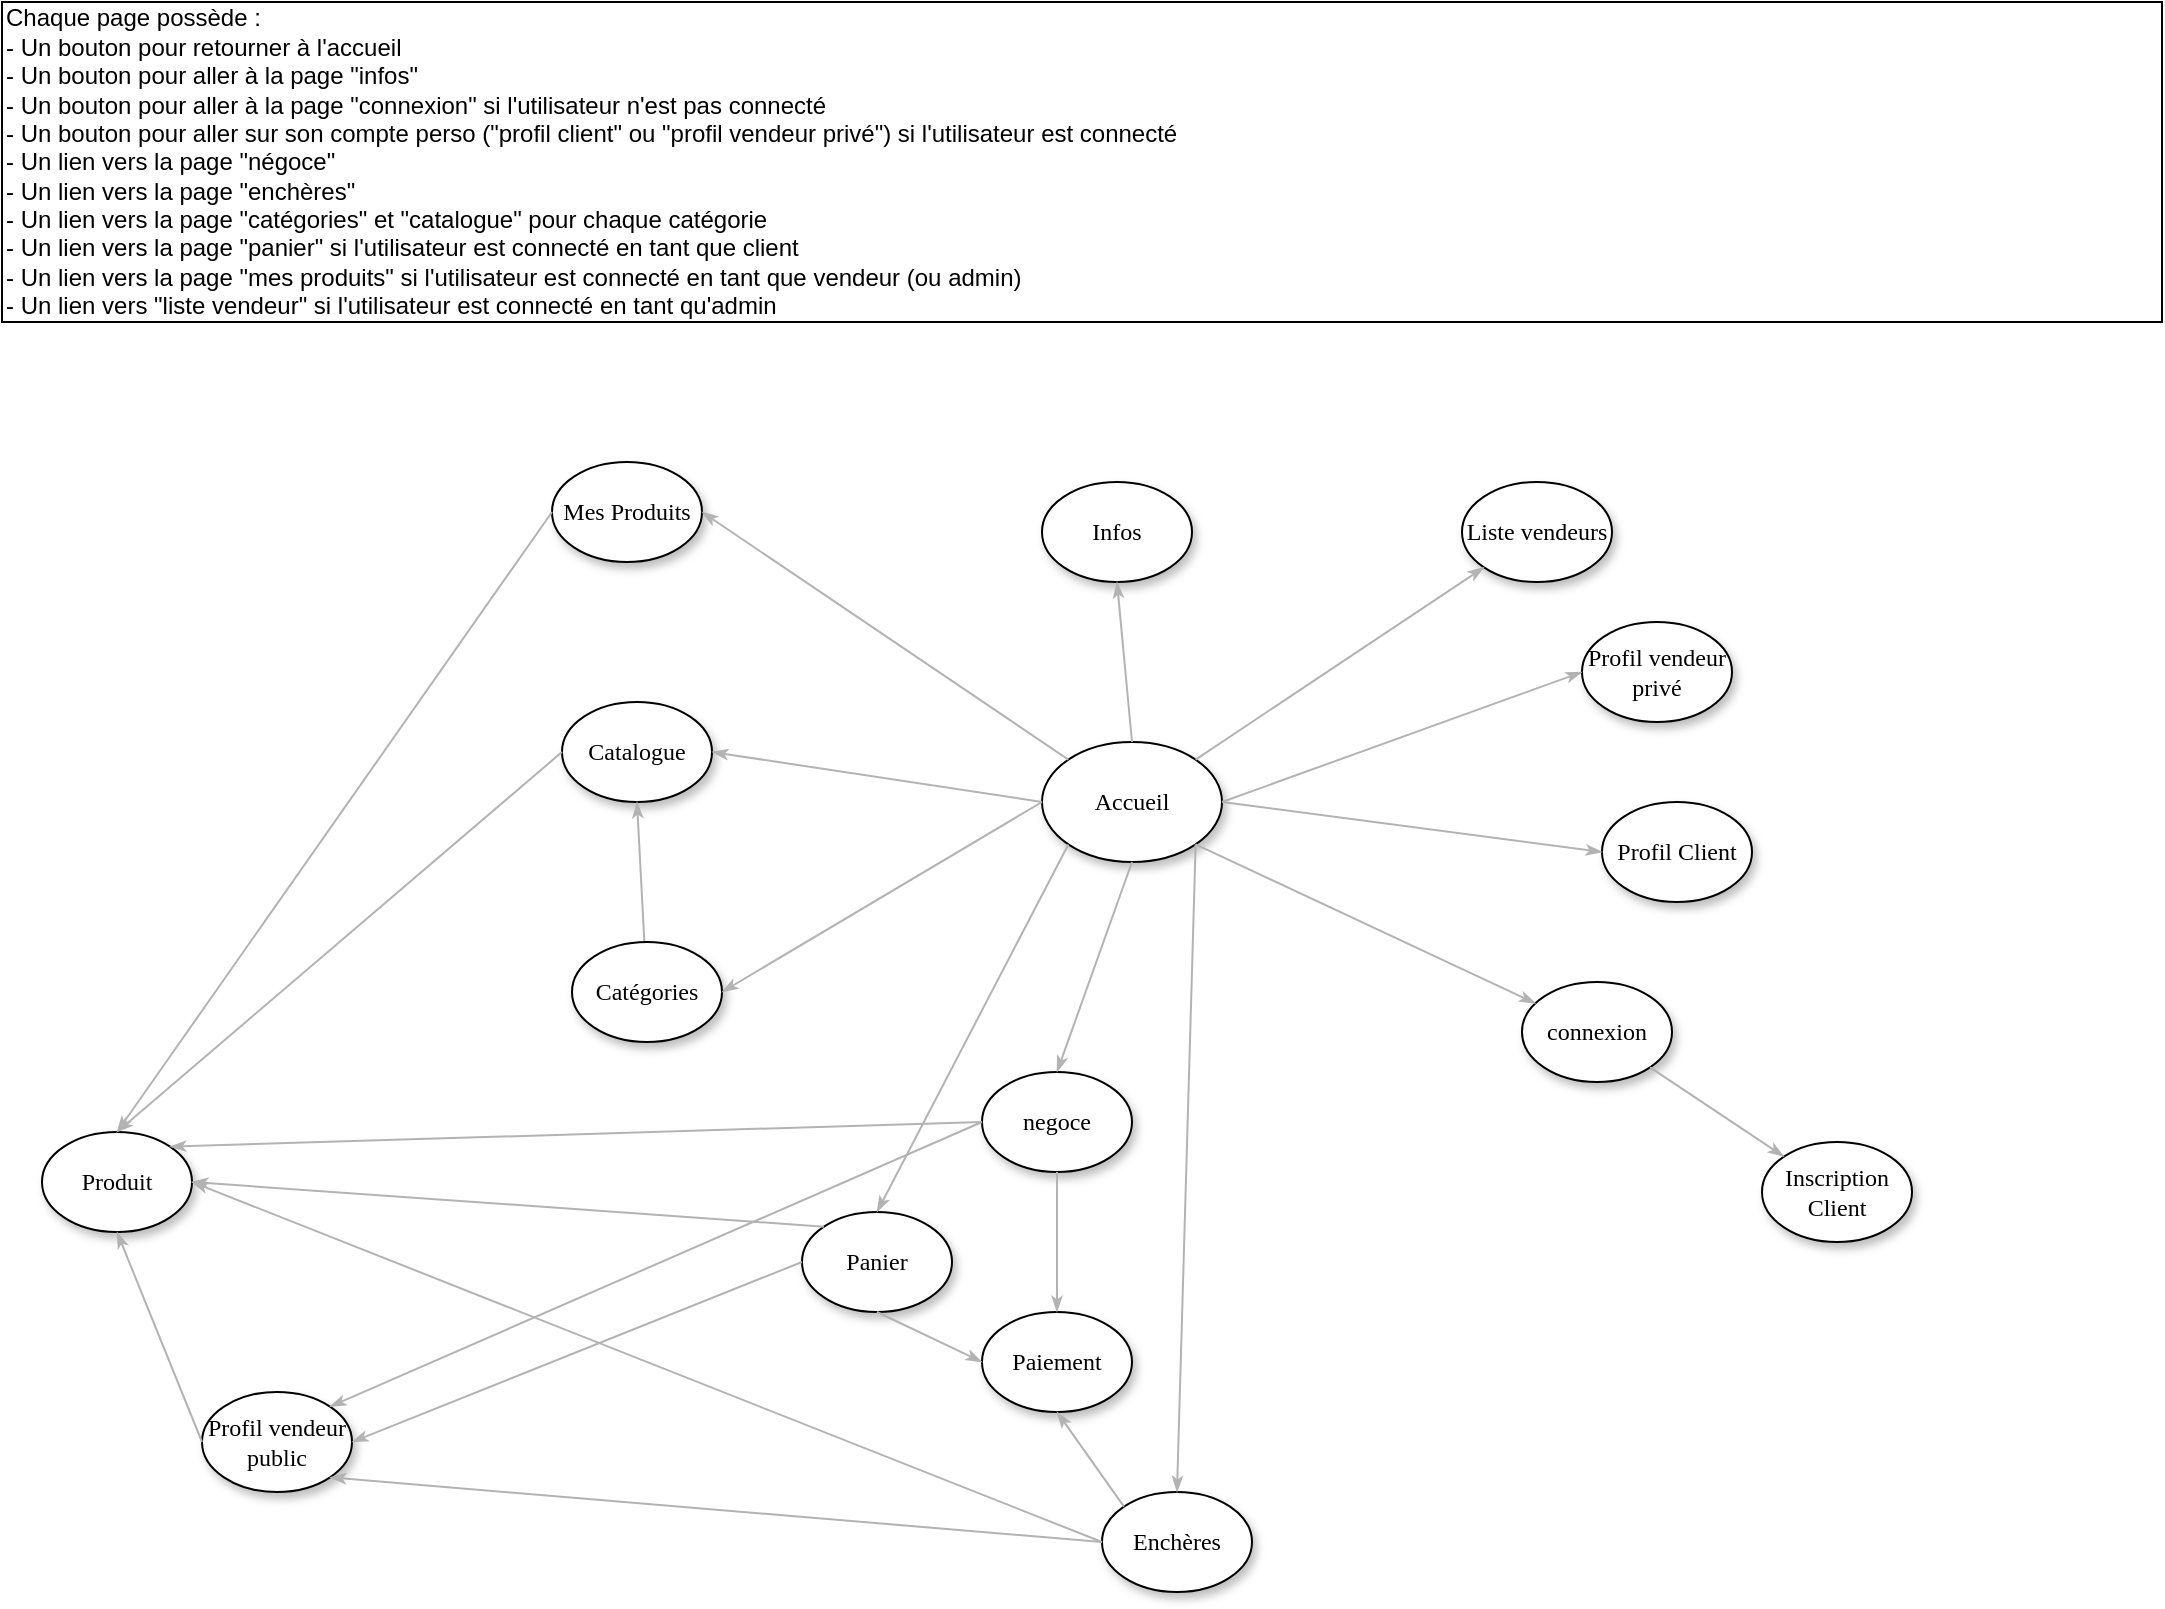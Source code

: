 <mxfile version="12.9.11" type="device"><diagram name="Page-1" id="42789a77-a242-8287-6e28-9cd8cfd52e62"><mxGraphModel dx="1422" dy="766" grid="1" gridSize="10" guides="1" tooltips="1" connect="1" arrows="1" fold="1" page="1" pageScale="1" pageWidth="1100" pageHeight="850" background="#ffffff" math="0" shadow="0"><root><mxCell id="0"/><mxCell id="1" parent="0"/><mxCell id="1ea317790d2ca983-1" value="Accueil" style="ellipse;whiteSpace=wrap;html=1;rounded=0;shadow=1;comic=0;labelBackgroundColor=none;strokeWidth=1;fontFamily=Verdana;fontSize=12;align=center;" parent="1" vertex="1"><mxGeometry x="530" y="375" width="90" height="60" as="geometry"/></mxCell><mxCell id="1ea317790d2ca983-2" value="&lt;span&gt;Catalogue&lt;/span&gt;" style="ellipse;whiteSpace=wrap;html=1;rounded=0;shadow=1;comic=0;labelBackgroundColor=none;strokeWidth=1;fontFamily=Verdana;fontSize=12;align=center;" parent="1" vertex="1"><mxGeometry x="290" y="355" width="75" height="50" as="geometry"/></mxCell><mxCell id="1ea317790d2ca983-3" value="Enchères" style="ellipse;whiteSpace=wrap;html=1;rounded=0;shadow=1;comic=0;labelBackgroundColor=none;strokeWidth=1;fontFamily=Verdana;fontSize=12;align=center;" parent="1" vertex="1"><mxGeometry x="560" y="750" width="75" height="50" as="geometry"/></mxCell><mxCell id="1ea317790d2ca983-4" value="&lt;span&gt;negoce&lt;/span&gt;" style="ellipse;whiteSpace=wrap;html=1;rounded=0;shadow=1;comic=0;labelBackgroundColor=none;strokeWidth=1;fontFamily=Verdana;fontSize=12;align=center;" parent="1" vertex="1"><mxGeometry x="500" y="540" width="75" height="50" as="geometry"/></mxCell><mxCell id="1ea317790d2ca983-6" value="&lt;span&gt;Panier&lt;/span&gt;" style="ellipse;whiteSpace=wrap;html=1;rounded=0;shadow=1;comic=0;labelBackgroundColor=none;strokeWidth=1;fontFamily=Verdana;fontSize=12;align=center;" parent="1" vertex="1"><mxGeometry x="410" y="610" width="75" height="50" as="geometry"/></mxCell><mxCell id="1ea317790d2ca983-7" value="&lt;span&gt;connexion&lt;/span&gt;" style="ellipse;whiteSpace=wrap;html=1;rounded=0;shadow=1;comic=0;labelBackgroundColor=none;strokeWidth=1;fontFamily=Verdana;fontSize=12;align=center;" parent="1" vertex="1"><mxGeometry x="770" y="495" width="75" height="50" as="geometry"/></mxCell><mxCell id="1ea317790d2ca983-19" value="" style="edgeStyle=none;rounded=1;html=1;labelBackgroundColor=none;startArrow=none;startFill=0;startSize=5;endArrow=classicThin;endFill=1;endSize=5;jettySize=auto;orthogonalLoop=1;strokeColor=#B3B3B3;strokeWidth=1;fontFamily=Verdana;fontSize=12;entryX=0.5;entryY=1;entryDx=0;entryDy=0;" parent="1" source="1ea317790d2ca983-9" target="1ea317790d2ca983-2" edge="1"><mxGeometry x="0.237" y="13" relative="1" as="geometry"><mxPoint x="268" y="325" as="targetPoint"/><mxPoint as="offset"/></mxGeometry></mxCell><mxCell id="1ea317790d2ca983-9" value="Catégories" style="ellipse;whiteSpace=wrap;html=1;rounded=0;shadow=1;comic=0;labelBackgroundColor=none;strokeWidth=1;fontFamily=Verdana;fontSize=12;align=center;" parent="1" vertex="1"><mxGeometry x="295" y="475" width="75" height="50" as="geometry"/></mxCell><mxCell id="xd4851X2JCczTv_Flin6-4" value="&lt;span&gt;Infos&lt;/span&gt;" style="ellipse;whiteSpace=wrap;html=1;rounded=0;shadow=1;comic=0;labelBackgroundColor=none;strokeWidth=1;fontFamily=Verdana;fontSize=12;align=center;" vertex="1" parent="1"><mxGeometry x="530" y="245" width="75" height="50" as="geometry"/></mxCell><mxCell id="xd4851X2JCczTv_Flin6-5" value="&lt;span&gt;Inscription Client&lt;/span&gt;" style="ellipse;whiteSpace=wrap;html=1;rounded=0;shadow=1;comic=0;labelBackgroundColor=none;strokeWidth=1;fontFamily=Verdana;fontSize=12;align=center;" vertex="1" parent="1"><mxGeometry x="890" y="575" width="75" height="50" as="geometry"/></mxCell><mxCell id="xd4851X2JCczTv_Flin6-6" value="&lt;span&gt;Liste vendeurs&lt;/span&gt;" style="ellipse;whiteSpace=wrap;html=1;rounded=0;shadow=1;comic=0;labelBackgroundColor=none;strokeWidth=1;fontFamily=Verdana;fontSize=12;align=center;" vertex="1" parent="1"><mxGeometry x="740" y="245" width="75" height="50" as="geometry"/></mxCell><mxCell id="xd4851X2JCczTv_Flin6-7" value="&lt;span&gt;Mes Produits&lt;/span&gt;" style="ellipse;whiteSpace=wrap;html=1;rounded=0;shadow=1;comic=0;labelBackgroundColor=none;strokeWidth=1;fontFamily=Verdana;fontSize=12;align=center;" vertex="1" parent="1"><mxGeometry x="285" y="235" width="75" height="50" as="geometry"/></mxCell><mxCell id="xd4851X2JCczTv_Flin6-8" value="&lt;span&gt;Paiement&lt;/span&gt;" style="ellipse;whiteSpace=wrap;html=1;rounded=0;shadow=1;comic=0;labelBackgroundColor=none;strokeWidth=1;fontFamily=Verdana;fontSize=12;align=center;" vertex="1" parent="1"><mxGeometry x="500" y="660" width="75" height="50" as="geometry"/></mxCell><mxCell id="xd4851X2JCczTv_Flin6-9" value="&lt;span&gt;Produit&lt;/span&gt;" style="ellipse;whiteSpace=wrap;html=1;rounded=0;shadow=1;comic=0;labelBackgroundColor=none;strokeWidth=1;fontFamily=Verdana;fontSize=12;align=center;" vertex="1" parent="1"><mxGeometry x="30" y="570" width="75" height="50" as="geometry"/></mxCell><mxCell id="xd4851X2JCczTv_Flin6-10" value="&lt;span&gt;Profil Client&lt;/span&gt;" style="ellipse;whiteSpace=wrap;html=1;rounded=0;shadow=1;comic=0;labelBackgroundColor=none;strokeWidth=1;fontFamily=Verdana;fontSize=12;align=center;" vertex="1" parent="1"><mxGeometry x="810" y="405" width="75" height="50" as="geometry"/></mxCell><mxCell id="xd4851X2JCczTv_Flin6-11" value="&lt;span&gt;Profil vendeur public&lt;/span&gt;" style="ellipse;whiteSpace=wrap;html=1;rounded=0;shadow=1;comic=0;labelBackgroundColor=none;strokeWidth=1;fontFamily=Verdana;fontSize=12;align=center;" vertex="1" parent="1"><mxGeometry x="110" y="700" width="75" height="50" as="geometry"/></mxCell><mxCell id="xd4851X2JCczTv_Flin6-12" value="&lt;span&gt;Profil vendeur privé&lt;/span&gt;" style="ellipse;whiteSpace=wrap;html=1;rounded=0;shadow=1;comic=0;labelBackgroundColor=none;strokeWidth=1;fontFamily=Verdana;fontSize=12;align=center;" vertex="1" parent="1"><mxGeometry x="800" y="315" width="75" height="50" as="geometry"/></mxCell><mxCell id="xd4851X2JCczTv_Flin6-31" value="Chaque page possède :&amp;nbsp;&lt;br&gt;- Un bouton pour retourner à l'accueil&lt;br&gt;- Un bouton pour aller à la page &quot;infos&quot;&lt;br&gt;- Un bouton pour aller à la page &quot;connexion&quot; si l'utilisateur n'est pas connecté&lt;br&gt;- Un bouton pour aller sur son compte perso (&quot;profil client&quot; ou &quot;profil vendeur privé&quot;) si l'utilisateur est connecté&lt;br&gt;- Un lien vers la page &quot;négoce&quot;&lt;br&gt;- Un lien vers la page &quot;enchères&quot;&lt;br&gt;- Un lien vers la page &quot;catégories&quot; et &quot;catalogue&quot; pour chaque catégorie&lt;br&gt;- Un lien vers la page &quot;panier&quot; si l'utilisateur est connecté en tant que client&lt;br&gt;- Un lien vers la page &quot;mes produits&quot; si l'utilisateur est connecté en tant que vendeur (ou admin)&lt;br&gt;- Un lien vers &quot;liste vendeur&quot; si l'utilisateur est connecté en tant qu'admin" style="rounded=0;whiteSpace=wrap;html=1;labelPosition=center;verticalLabelPosition=middle;align=left;verticalAlign=middle;" vertex="1" parent="1"><mxGeometry x="10" y="5" width="1080" height="160" as="geometry"/></mxCell><mxCell id="xd4851X2JCczTv_Flin6-34" value="" style="edgeStyle=none;rounded=1;html=1;labelBackgroundColor=none;startArrow=none;startFill=0;startSize=5;endArrow=classicThin;endFill=1;endSize=5;jettySize=auto;orthogonalLoop=1;strokeColor=#B3B3B3;strokeWidth=1;fontFamily=Verdana;fontSize=12;entryX=0.5;entryY=0;entryDx=0;entryDy=0;exitX=0;exitY=1;exitDx=0;exitDy=0;" edge="1" parent="1" source="1ea317790d2ca983-1" target="1ea317790d2ca983-6"><mxGeometry x="0.237" y="13" relative="1" as="geometry"><mxPoint x="490" y="495" as="sourcePoint"/><mxPoint x="490" y="615" as="targetPoint"/><mxPoint as="offset"/></mxGeometry></mxCell><mxCell id="xd4851X2JCczTv_Flin6-35" value="" style="edgeStyle=none;rounded=1;html=1;labelBackgroundColor=none;startArrow=none;startFill=0;startSize=5;endArrow=classicThin;endFill=1;endSize=5;jettySize=auto;orthogonalLoop=1;strokeColor=#B3B3B3;strokeWidth=1;fontFamily=Verdana;fontSize=12;entryX=0;entryY=0.5;entryDx=0;entryDy=0;exitX=0.5;exitY=1;exitDx=0;exitDy=0;" edge="1" parent="1" source="1ea317790d2ca983-6" target="xd4851X2JCczTv_Flin6-8"><mxGeometry x="0.237" y="13" relative="1" as="geometry"><mxPoint x="585" y="445" as="sourcePoint"/><mxPoint x="585" y="615" as="targetPoint"/><mxPoint as="offset"/></mxGeometry></mxCell><mxCell id="xd4851X2JCczTv_Flin6-36" value="" style="edgeStyle=none;rounded=1;html=1;labelBackgroundColor=none;startArrow=none;startFill=0;startSize=5;endArrow=classicThin;endFill=1;endSize=5;jettySize=auto;orthogonalLoop=1;strokeColor=#B3B3B3;strokeWidth=1;fontFamily=Verdana;fontSize=12;entryX=1;entryY=0.5;entryDx=0;entryDy=0;exitX=0;exitY=0.5;exitDx=0;exitDy=0;" edge="1" parent="1" source="1ea317790d2ca983-1" target="1ea317790d2ca983-9"><mxGeometry x="0.237" y="13" relative="1" as="geometry"><mxPoint x="370" y="450" as="sourcePoint"/><mxPoint x="370" y="360" as="targetPoint"/><mxPoint as="offset"/></mxGeometry></mxCell><mxCell id="xd4851X2JCczTv_Flin6-37" value="" style="edgeStyle=none;rounded=1;html=1;labelBackgroundColor=none;startArrow=none;startFill=0;startSize=5;endArrow=classicThin;endFill=1;endSize=5;jettySize=auto;orthogonalLoop=1;strokeColor=#B3B3B3;strokeWidth=1;fontFamily=Verdana;fontSize=12;entryX=1;entryY=0.5;entryDx=0;entryDy=0;exitX=0;exitY=0.5;exitDx=0;exitDy=0;" edge="1" parent="1" source="1ea317790d2ca983-1" target="1ea317790d2ca983-2"><mxGeometry x="0.237" y="13" relative="1" as="geometry"><mxPoint x="537.5" y="325" as="sourcePoint"/><mxPoint x="312.5" y="380" as="targetPoint"/><mxPoint as="offset"/></mxGeometry></mxCell><mxCell id="xd4851X2JCczTv_Flin6-38" value="" style="edgeStyle=none;rounded=1;html=1;labelBackgroundColor=none;startArrow=none;startFill=0;startSize=5;endArrow=classicThin;endFill=1;endSize=5;jettySize=auto;orthogonalLoop=1;strokeColor=#B3B3B3;strokeWidth=1;fontFamily=Verdana;fontSize=12;entryX=0.5;entryY=0;entryDx=0;entryDy=0;exitX=0;exitY=0.5;exitDx=0;exitDy=0;" edge="1" parent="1" source="1ea317790d2ca983-2" target="xd4851X2JCczTv_Flin6-9"><mxGeometry x="0.237" y="13" relative="1" as="geometry"><mxPoint x="150" y="395" as="sourcePoint"/><mxPoint x="150" y="305" as="targetPoint"/><mxPoint as="offset"/></mxGeometry></mxCell><mxCell id="xd4851X2JCczTv_Flin6-40" value="" style="edgeStyle=none;rounded=1;html=1;labelBackgroundColor=none;startArrow=none;startFill=0;startSize=5;endArrow=classicThin;endFill=1;endSize=5;jettySize=auto;orthogonalLoop=1;strokeColor=#B3B3B3;strokeWidth=1;fontFamily=Verdana;fontSize=12;entryX=0;entryY=1;entryDx=0;entryDy=0;exitX=1;exitY=0;exitDx=0;exitDy=0;" edge="1" parent="1" source="1ea317790d2ca983-1" target="xd4851X2JCczTv_Flin6-6"><mxGeometry x="0.237" y="13" relative="1" as="geometry"><mxPoint x="710" y="385" as="sourcePoint"/><mxPoint x="710" y="305" as="targetPoint"/><mxPoint as="offset"/></mxGeometry></mxCell><mxCell id="xd4851X2JCczTv_Flin6-41" value="" style="edgeStyle=none;rounded=1;html=1;labelBackgroundColor=none;startArrow=none;startFill=0;startSize=5;endArrow=classicThin;endFill=1;endSize=5;jettySize=auto;orthogonalLoop=1;strokeColor=#B3B3B3;strokeWidth=1;fontFamily=Verdana;fontSize=12;exitX=1;exitY=0.5;exitDx=0;exitDy=0;entryX=0;entryY=0.5;entryDx=0;entryDy=0;" edge="1" parent="1" source="1ea317790d2ca983-1" target="xd4851X2JCczTv_Flin6-10"><mxGeometry x="0.237" y="13" relative="1" as="geometry"><mxPoint x="690.0" y="419.987" as="sourcePoint"/><mxPoint x="720" y="435" as="targetPoint"/><mxPoint as="offset"/></mxGeometry></mxCell><mxCell id="xd4851X2JCczTv_Flin6-42" value="" style="edgeStyle=none;rounded=1;html=1;labelBackgroundColor=none;startArrow=none;startFill=0;startSize=5;endArrow=classicThin;endFill=1;endSize=5;jettySize=auto;orthogonalLoop=1;strokeColor=#B3B3B3;strokeWidth=1;fontFamily=Verdana;fontSize=12;entryX=1;entryY=0.5;entryDx=0;entryDy=0;exitX=0;exitY=0.5;exitDx=0;exitDy=0;" edge="1" parent="1" source="1ea317790d2ca983-6" target="xd4851X2JCczTv_Flin6-11"><mxGeometry x="0.237" y="13" relative="1" as="geometry"><mxPoint x="375" y="632.5" as="sourcePoint"/><mxPoint x="150" y="547.5" as="targetPoint"/><mxPoint as="offset"/></mxGeometry></mxCell><mxCell id="xd4851X2JCczTv_Flin6-43" value="" style="edgeStyle=none;rounded=1;html=1;labelBackgroundColor=none;startArrow=none;startFill=0;startSize=5;endArrow=classicThin;endFill=1;endSize=5;jettySize=auto;orthogonalLoop=1;strokeColor=#B3B3B3;strokeWidth=1;fontFamily=Verdana;fontSize=12;exitX=0;exitY=0.5;exitDx=0;exitDy=0;entryX=0.5;entryY=1;entryDx=0;entryDy=0;" edge="1" parent="1" source="xd4851X2JCczTv_Flin6-11" target="xd4851X2JCczTv_Flin6-9"><mxGeometry x="0.237" y="13" relative="1" as="geometry"><mxPoint x="362.5" y="595" as="sourcePoint"/><mxPoint x="140" y="615" as="targetPoint"/><mxPoint as="offset"/></mxGeometry></mxCell><mxCell id="xd4851X2JCczTv_Flin6-44" value="" style="edgeStyle=none;rounded=1;html=1;labelBackgroundColor=none;startArrow=none;startFill=0;startSize=5;endArrow=classicThin;endFill=1;endSize=5;jettySize=auto;orthogonalLoop=1;strokeColor=#B3B3B3;strokeWidth=1;fontFamily=Verdana;fontSize=12;entryX=0;entryY=0.5;entryDx=0;entryDy=0;exitX=1;exitY=0.5;exitDx=0;exitDy=0;" edge="1" parent="1" source="1ea317790d2ca983-1" target="xd4851X2JCczTv_Flin6-12"><mxGeometry x="0.237" y="13" relative="1" as="geometry"><mxPoint x="810" y="485" as="sourcePoint"/><mxPoint x="630" y="485" as="targetPoint"/><mxPoint as="offset"/></mxGeometry></mxCell><mxCell id="xd4851X2JCczTv_Flin6-45" value="" style="edgeStyle=none;rounded=1;html=1;labelBackgroundColor=none;startArrow=none;startFill=0;startSize=5;endArrow=classicThin;endFill=1;endSize=5;jettySize=auto;orthogonalLoop=1;strokeColor=#B3B3B3;strokeWidth=1;fontFamily=Verdana;fontSize=12;entryX=0.5;entryY=0;entryDx=0;entryDy=0;exitX=0.5;exitY=1;exitDx=0;exitDy=0;" edge="1" parent="1" source="1ea317790d2ca983-1" target="1ea317790d2ca983-4"><mxGeometry x="0.237" y="13" relative="1" as="geometry"><mxPoint x="553.18" y="436.213" as="sourcePoint"/><mxPoint x="407.5" y="585" as="targetPoint"/><mxPoint as="offset"/></mxGeometry></mxCell><mxCell id="xd4851X2JCczTv_Flin6-46" value="" style="edgeStyle=none;rounded=1;html=1;labelBackgroundColor=none;startArrow=none;startFill=0;startSize=5;endArrow=classicThin;endFill=1;endSize=5;jettySize=auto;orthogonalLoop=1;strokeColor=#B3B3B3;strokeWidth=1;fontFamily=Verdana;fontSize=12;entryX=0.5;entryY=0;entryDx=0;entryDy=0;exitX=1;exitY=1;exitDx=0;exitDy=0;" edge="1" parent="1" source="1ea317790d2ca983-1" target="1ea317790d2ca983-3"><mxGeometry x="0.237" y="13" relative="1" as="geometry"><mxPoint x="585" y="445" as="sourcePoint"/><mxPoint x="585" y="575" as="targetPoint"/><mxPoint as="offset"/></mxGeometry></mxCell><mxCell id="xd4851X2JCczTv_Flin6-47" value="" style="edgeStyle=none;rounded=1;html=1;labelBackgroundColor=none;startArrow=none;startFill=0;startSize=5;endArrow=classicThin;endFill=1;endSize=5;jettySize=auto;orthogonalLoop=1;strokeColor=#B3B3B3;strokeWidth=1;fontFamily=Verdana;fontSize=12;entryX=0.5;entryY=0;entryDx=0;entryDy=0;exitX=0.5;exitY=1;exitDx=0;exitDy=0;" edge="1" parent="1" source="1ea317790d2ca983-4" target="xd4851X2JCczTv_Flin6-8"><mxGeometry x="0.237" y="13" relative="1" as="geometry"><mxPoint x="537.5" y="645" as="sourcePoint"/><mxPoint x="510" y="785" as="targetPoint"/><mxPoint as="offset"/></mxGeometry></mxCell><mxCell id="xd4851X2JCczTv_Flin6-48" value="" style="edgeStyle=none;rounded=1;html=1;labelBackgroundColor=none;startArrow=none;startFill=0;startSize=5;endArrow=classicThin;endFill=1;endSize=5;jettySize=auto;orthogonalLoop=1;strokeColor=#B3B3B3;strokeWidth=1;fontFamily=Verdana;fontSize=12;entryX=0.5;entryY=1;entryDx=0;entryDy=0;exitX=0;exitY=0;exitDx=0;exitDy=0;" edge="1" parent="1" source="1ea317790d2ca983-3" target="xd4851X2JCczTv_Flin6-8"><mxGeometry x="0.237" y="13" relative="1" as="geometry"><mxPoint x="531.162" y="627.796" as="sourcePoint"/><mxPoint x="433.838" y="742.204" as="targetPoint"/><mxPoint as="offset"/></mxGeometry></mxCell><mxCell id="xd4851X2JCczTv_Flin6-50" value="" style="edgeStyle=none;rounded=1;html=1;labelBackgroundColor=none;startArrow=none;startFill=0;startSize=5;endArrow=classicThin;endFill=1;endSize=5;jettySize=auto;orthogonalLoop=1;strokeColor=#B3B3B3;strokeWidth=1;fontFamily=Verdana;fontSize=12;exitX=1;exitY=1;exitDx=0;exitDy=0;" edge="1" parent="1" source="1ea317790d2ca983-1" target="1ea317790d2ca983-7"><mxGeometry x="0.237" y="13" relative="1" as="geometry"><mxPoint x="665" y="450" as="sourcePoint"/><mxPoint x="740" y="590" as="targetPoint"/><mxPoint as="offset"/></mxGeometry></mxCell><mxCell id="xd4851X2JCczTv_Flin6-51" value="" style="edgeStyle=none;rounded=1;html=1;labelBackgroundColor=none;startArrow=none;startFill=0;startSize=5;endArrow=classicThin;endFill=1;endSize=5;jettySize=auto;orthogonalLoop=1;strokeColor=#B3B3B3;strokeWidth=1;fontFamily=Verdana;fontSize=12;exitX=1;exitY=1;exitDx=0;exitDy=0;entryX=0;entryY=0;entryDx=0;entryDy=0;" edge="1" parent="1" source="1ea317790d2ca983-7" target="xd4851X2JCczTv_Flin6-5"><mxGeometry x="0.237" y="13" relative="1" as="geometry"><mxPoint x="800.0" y="635.003" as="sourcePoint"/><mxPoint x="969.923" y="714.488" as="targetPoint"/><mxPoint as="offset"/></mxGeometry></mxCell><mxCell id="xd4851X2JCczTv_Flin6-52" value="" style="edgeStyle=none;rounded=1;html=1;labelBackgroundColor=none;startArrow=none;startFill=0;startSize=5;endArrow=classicThin;endFill=1;endSize=5;jettySize=auto;orthogonalLoop=1;strokeColor=#B3B3B3;strokeWidth=1;fontFamily=Verdana;fontSize=12;entryX=1;entryY=0.5;entryDx=0;entryDy=0;exitX=0;exitY=0;exitDx=0;exitDy=0;" edge="1" parent="1" source="1ea317790d2ca983-6" target="xd4851X2JCczTv_Flin6-9"><mxGeometry x="0.237" y="13" relative="1" as="geometry"><mxPoint x="285" y="545" as="sourcePoint"/><mxPoint x="170" y="595" as="targetPoint"/><mxPoint as="offset"/></mxGeometry></mxCell><mxCell id="xd4851X2JCczTv_Flin6-53" value="" style="edgeStyle=none;rounded=1;html=1;labelBackgroundColor=none;startArrow=none;startFill=0;startSize=5;endArrow=classicThin;endFill=1;endSize=5;jettySize=auto;orthogonalLoop=1;strokeColor=#B3B3B3;strokeWidth=1;fontFamily=Verdana;fontSize=12;entryX=1;entryY=0.5;entryDx=0;entryDy=0;exitX=0;exitY=0;exitDx=0;exitDy=0;" edge="1" parent="1" source="1ea317790d2ca983-1" target="xd4851X2JCczTv_Flin6-7"><mxGeometry x="0.237" y="13" relative="1" as="geometry"><mxPoint x="545" y="340" as="sourcePoint"/><mxPoint x="380" y="315" as="targetPoint"/><mxPoint as="offset"/></mxGeometry></mxCell><mxCell id="xd4851X2JCczTv_Flin6-54" value="" style="edgeStyle=none;rounded=1;html=1;labelBackgroundColor=none;startArrow=none;startFill=0;startSize=5;endArrow=classicThin;endFill=1;endSize=5;jettySize=auto;orthogonalLoop=1;strokeColor=#B3B3B3;strokeWidth=1;fontFamily=Verdana;fontSize=12;entryX=0.5;entryY=1;entryDx=0;entryDy=0;exitX=0.5;exitY=0;exitDx=0;exitDy=0;" edge="1" parent="1" source="1ea317790d2ca983-1" target="xd4851X2JCczTv_Flin6-4"><mxGeometry x="0.237" y="13" relative="1" as="geometry"><mxPoint x="593.18" y="393.787" as="sourcePoint"/><mxPoint x="410" y="270" as="targetPoint"/><mxPoint as="offset"/></mxGeometry></mxCell><mxCell id="xd4851X2JCczTv_Flin6-55" value="" style="edgeStyle=none;rounded=1;html=1;labelBackgroundColor=none;startArrow=none;startFill=0;startSize=5;endArrow=classicThin;endFill=1;endSize=5;jettySize=auto;orthogonalLoop=1;strokeColor=#B3B3B3;strokeWidth=1;fontFamily=Verdana;fontSize=12;entryX=0.5;entryY=0;entryDx=0;entryDy=0;exitX=0;exitY=0.5;exitDx=0;exitDy=0;" edge="1" parent="1" source="xd4851X2JCczTv_Flin6-7" target="xd4851X2JCczTv_Flin6-9"><mxGeometry x="0.237" y="13" relative="1" as="geometry"><mxPoint x="167.5" y="395" as="sourcePoint"/><mxPoint x="160" y="315" as="targetPoint"/><mxPoint as="offset"/></mxGeometry></mxCell><mxCell id="xd4851X2JCczTv_Flin6-57" value="" style="edgeStyle=none;rounded=1;html=1;labelBackgroundColor=none;startArrow=none;startFill=0;startSize=5;endArrow=classicThin;endFill=1;endSize=5;jettySize=auto;orthogonalLoop=1;strokeColor=#B3B3B3;strokeWidth=1;fontFamily=Verdana;fontSize=12;entryX=1;entryY=0;entryDx=0;entryDy=0;exitX=0;exitY=0.5;exitDx=0;exitDy=0;" edge="1" parent="1" source="1ea317790d2ca983-4" target="xd4851X2JCczTv_Flin6-9"><mxGeometry x="0.237" y="13" relative="1" as="geometry"><mxPoint x="585" y="445" as="sourcePoint"/><mxPoint x="517.5" y="645" as="targetPoint"/><mxPoint as="offset"/></mxGeometry></mxCell><mxCell id="xd4851X2JCczTv_Flin6-58" value="" style="edgeStyle=none;rounded=1;html=1;labelBackgroundColor=none;startArrow=none;startFill=0;startSize=5;endArrow=classicThin;endFill=1;endSize=5;jettySize=auto;orthogonalLoop=1;strokeColor=#B3B3B3;strokeWidth=1;fontFamily=Verdana;fontSize=12;entryX=1;entryY=0.5;entryDx=0;entryDy=0;exitX=0;exitY=0.5;exitDx=0;exitDy=0;" edge="1" parent="1" source="1ea317790d2ca983-3" target="xd4851X2JCczTv_Flin6-9"><mxGeometry x="0.237" y="13" relative="1" as="geometry"><mxPoint x="590" y="655" as="sourcePoint"/><mxPoint x="223.838" y="512.796" as="targetPoint"/><mxPoint as="offset"/></mxGeometry></mxCell><mxCell id="xd4851X2JCczTv_Flin6-59" value="" style="edgeStyle=none;rounded=1;html=1;labelBackgroundColor=none;startArrow=none;startFill=0;startSize=5;endArrow=classicThin;endFill=1;endSize=5;jettySize=auto;orthogonalLoop=1;strokeColor=#B3B3B3;strokeWidth=1;fontFamily=Verdana;fontSize=12;entryX=1;entryY=1;entryDx=0;entryDy=0;exitX=0;exitY=0.5;exitDx=0;exitDy=0;" edge="1" parent="1" source="1ea317790d2ca983-3" target="xd4851X2JCczTv_Flin6-11"><mxGeometry x="0.237" y="13" relative="1" as="geometry"><mxPoint x="705" y="635" as="sourcePoint"/><mxPoint x="230" y="545" as="targetPoint"/><mxPoint as="offset"/></mxGeometry></mxCell><mxCell id="xd4851X2JCczTv_Flin6-60" value="" style="edgeStyle=none;rounded=1;html=1;labelBackgroundColor=none;startArrow=none;startFill=0;startSize=5;endArrow=classicThin;endFill=1;endSize=5;jettySize=auto;orthogonalLoop=1;strokeColor=#B3B3B3;strokeWidth=1;fontFamily=Verdana;fontSize=12;entryX=1;entryY=0;entryDx=0;entryDy=0;exitX=0;exitY=0.5;exitDx=0;exitDy=0;" edge="1" parent="1" source="1ea317790d2ca983-4" target="xd4851X2JCczTv_Flin6-11"><mxGeometry x="0.237" y="13" relative="1" as="geometry"><mxPoint x="600" y="600" as="sourcePoint"/><mxPoint x="213.838" y="652.204" as="targetPoint"/><mxPoint as="offset"/></mxGeometry></mxCell></root></mxGraphModel></diagram></mxfile>